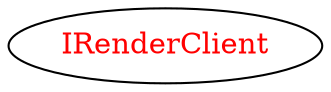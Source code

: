 digraph dependencyGraph {
 concentrate=true;
 ranksep="2.0";
 rankdir="LR"; 
 splines="ortho";
"IRenderClient" [fontcolor="red"];
}